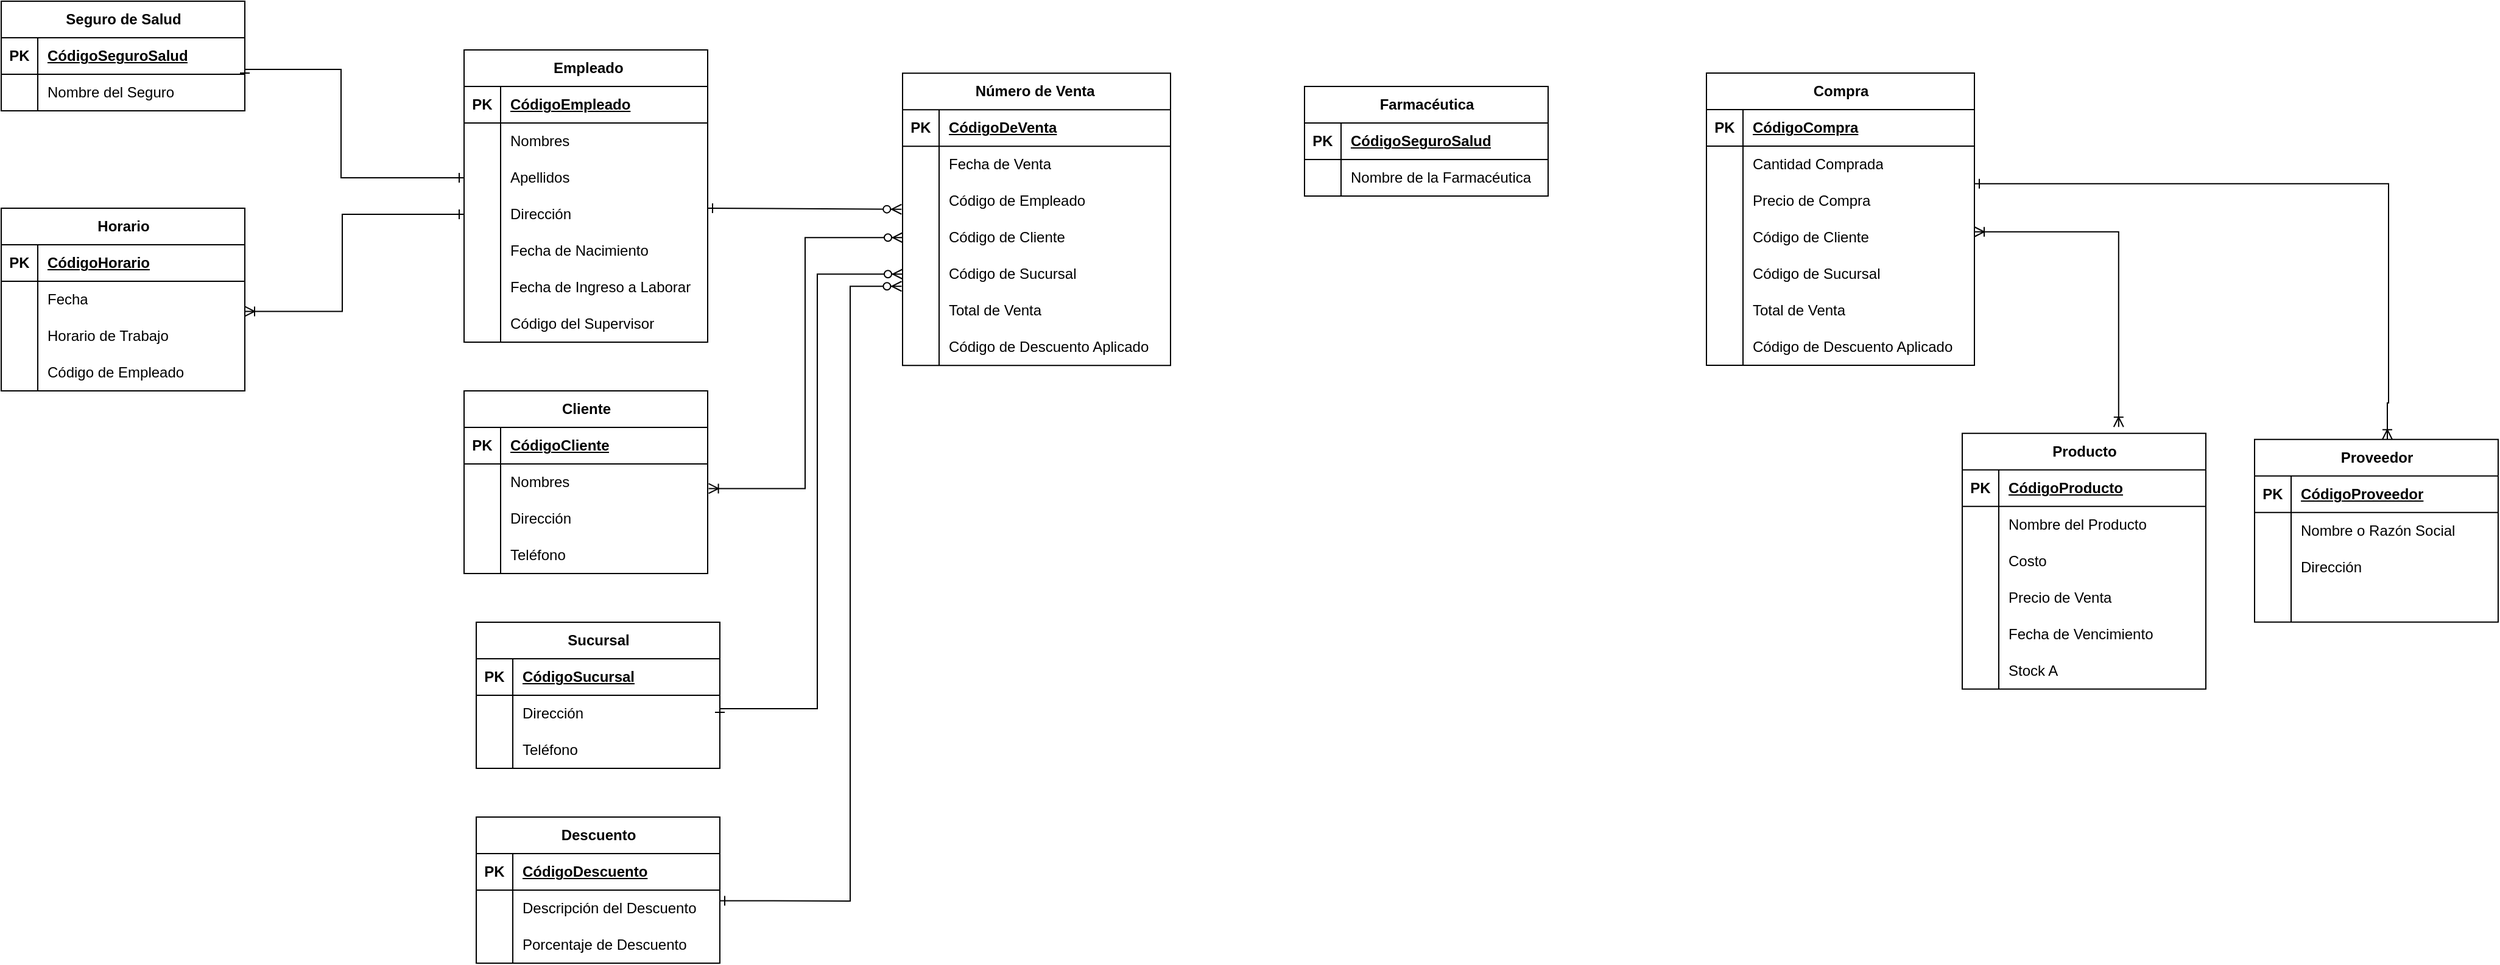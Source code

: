 <mxfile version="22.0.8" type="github">
  <diagram name="Página-1" id="rF9LYgfnmrOBCoKTVao3">
    <mxGraphModel dx="2374" dy="1394" grid="1" gridSize="10" guides="1" tooltips="1" connect="1" arrows="1" fold="1" page="1" pageScale="1" pageWidth="827" pageHeight="1169" math="0" shadow="0">
      <root>
        <mxCell id="0" />
        <mxCell id="1" parent="0" />
        <mxCell id="NPBn3Y5VGVvDHvfkierF-1" value="&amp;nbsp;Empleado" style="shape=table;startSize=30;container=1;collapsible=1;childLayout=tableLayout;fixedRows=1;rowLines=0;fontStyle=1;align=center;resizeLast=1;html=1;" vertex="1" parent="1">
          <mxGeometry x="530" y="60" width="200" height="240" as="geometry" />
        </mxCell>
        <mxCell id="NPBn3Y5VGVvDHvfkierF-2" value="" style="shape=tableRow;horizontal=0;startSize=0;swimlaneHead=0;swimlaneBody=0;fillColor=none;collapsible=0;dropTarget=0;points=[[0,0.5],[1,0.5]];portConstraint=eastwest;top=0;left=0;right=0;bottom=1;" vertex="1" parent="NPBn3Y5VGVvDHvfkierF-1">
          <mxGeometry y="30" width="200" height="30" as="geometry" />
        </mxCell>
        <mxCell id="NPBn3Y5VGVvDHvfkierF-3" value="PK" style="shape=partialRectangle;connectable=0;fillColor=none;top=0;left=0;bottom=0;right=0;fontStyle=1;overflow=hidden;whiteSpace=wrap;html=1;" vertex="1" parent="NPBn3Y5VGVvDHvfkierF-2">
          <mxGeometry width="30" height="30" as="geometry">
            <mxRectangle width="30" height="30" as="alternateBounds" />
          </mxGeometry>
        </mxCell>
        <mxCell id="NPBn3Y5VGVvDHvfkierF-4" value="CódigoEmpleado" style="shape=partialRectangle;connectable=0;fillColor=none;top=0;left=0;bottom=0;right=0;align=left;spacingLeft=6;fontStyle=5;overflow=hidden;whiteSpace=wrap;html=1;" vertex="1" parent="NPBn3Y5VGVvDHvfkierF-2">
          <mxGeometry x="30" width="170" height="30" as="geometry">
            <mxRectangle width="170" height="30" as="alternateBounds" />
          </mxGeometry>
        </mxCell>
        <mxCell id="NPBn3Y5VGVvDHvfkierF-5" value="" style="shape=tableRow;horizontal=0;startSize=0;swimlaneHead=0;swimlaneBody=0;fillColor=none;collapsible=0;dropTarget=0;points=[[0,0.5],[1,0.5]];portConstraint=eastwest;top=0;left=0;right=0;bottom=0;" vertex="1" parent="NPBn3Y5VGVvDHvfkierF-1">
          <mxGeometry y="60" width="200" height="30" as="geometry" />
        </mxCell>
        <mxCell id="NPBn3Y5VGVvDHvfkierF-6" value="" style="shape=partialRectangle;connectable=0;fillColor=none;top=0;left=0;bottom=0;right=0;editable=1;overflow=hidden;whiteSpace=wrap;html=1;" vertex="1" parent="NPBn3Y5VGVvDHvfkierF-5">
          <mxGeometry width="30" height="30" as="geometry">
            <mxRectangle width="30" height="30" as="alternateBounds" />
          </mxGeometry>
        </mxCell>
        <mxCell id="NPBn3Y5VGVvDHvfkierF-7" value="Nombres" style="shape=partialRectangle;connectable=0;fillColor=none;top=0;left=0;bottom=0;right=0;align=left;spacingLeft=6;overflow=hidden;whiteSpace=wrap;html=1;" vertex="1" parent="NPBn3Y5VGVvDHvfkierF-5">
          <mxGeometry x="30" width="170" height="30" as="geometry">
            <mxRectangle width="170" height="30" as="alternateBounds" />
          </mxGeometry>
        </mxCell>
        <mxCell id="NPBn3Y5VGVvDHvfkierF-8" value="" style="shape=tableRow;horizontal=0;startSize=0;swimlaneHead=0;swimlaneBody=0;fillColor=none;collapsible=0;dropTarget=0;points=[[0,0.5],[1,0.5]];portConstraint=eastwest;top=0;left=0;right=0;bottom=0;" vertex="1" parent="NPBn3Y5VGVvDHvfkierF-1">
          <mxGeometry y="90" width="200" height="30" as="geometry" />
        </mxCell>
        <mxCell id="NPBn3Y5VGVvDHvfkierF-9" value="" style="shape=partialRectangle;connectable=0;fillColor=none;top=0;left=0;bottom=0;right=0;editable=1;overflow=hidden;whiteSpace=wrap;html=1;" vertex="1" parent="NPBn3Y5VGVvDHvfkierF-8">
          <mxGeometry width="30" height="30" as="geometry">
            <mxRectangle width="30" height="30" as="alternateBounds" />
          </mxGeometry>
        </mxCell>
        <mxCell id="NPBn3Y5VGVvDHvfkierF-10" value="Apellidos" style="shape=partialRectangle;connectable=0;fillColor=none;top=0;left=0;bottom=0;right=0;align=left;spacingLeft=6;overflow=hidden;whiteSpace=wrap;html=1;" vertex="1" parent="NPBn3Y5VGVvDHvfkierF-8">
          <mxGeometry x="30" width="170" height="30" as="geometry">
            <mxRectangle width="170" height="30" as="alternateBounds" />
          </mxGeometry>
        </mxCell>
        <mxCell id="NPBn3Y5VGVvDHvfkierF-11" value="" style="shape=tableRow;horizontal=0;startSize=0;swimlaneHead=0;swimlaneBody=0;fillColor=none;collapsible=0;dropTarget=0;points=[[0,0.5],[1,0.5]];portConstraint=eastwest;top=0;left=0;right=0;bottom=0;" vertex="1" parent="NPBn3Y5VGVvDHvfkierF-1">
          <mxGeometry y="120" width="200" height="30" as="geometry" />
        </mxCell>
        <mxCell id="NPBn3Y5VGVvDHvfkierF-12" value="" style="shape=partialRectangle;connectable=0;fillColor=none;top=0;left=0;bottom=0;right=0;editable=1;overflow=hidden;whiteSpace=wrap;html=1;" vertex="1" parent="NPBn3Y5VGVvDHvfkierF-11">
          <mxGeometry width="30" height="30" as="geometry">
            <mxRectangle width="30" height="30" as="alternateBounds" />
          </mxGeometry>
        </mxCell>
        <mxCell id="NPBn3Y5VGVvDHvfkierF-13" value="Dirección" style="shape=partialRectangle;connectable=0;fillColor=none;top=0;left=0;bottom=0;right=0;align=left;spacingLeft=6;overflow=hidden;whiteSpace=wrap;html=1;" vertex="1" parent="NPBn3Y5VGVvDHvfkierF-11">
          <mxGeometry x="30" width="170" height="30" as="geometry">
            <mxRectangle width="170" height="30" as="alternateBounds" />
          </mxGeometry>
        </mxCell>
        <mxCell id="NPBn3Y5VGVvDHvfkierF-114" style="shape=tableRow;horizontal=0;startSize=0;swimlaneHead=0;swimlaneBody=0;fillColor=none;collapsible=0;dropTarget=0;points=[[0,0.5],[1,0.5]];portConstraint=eastwest;top=0;left=0;right=0;bottom=0;" vertex="1" parent="NPBn3Y5VGVvDHvfkierF-1">
          <mxGeometry y="150" width="200" height="30" as="geometry" />
        </mxCell>
        <mxCell id="NPBn3Y5VGVvDHvfkierF-115" style="shape=partialRectangle;connectable=0;fillColor=none;top=0;left=0;bottom=0;right=0;editable=1;overflow=hidden;whiteSpace=wrap;html=1;" vertex="1" parent="NPBn3Y5VGVvDHvfkierF-114">
          <mxGeometry width="30" height="30" as="geometry">
            <mxRectangle width="30" height="30" as="alternateBounds" />
          </mxGeometry>
        </mxCell>
        <mxCell id="NPBn3Y5VGVvDHvfkierF-116" style="shape=partialRectangle;connectable=0;fillColor=none;top=0;left=0;bottom=0;right=0;align=left;spacingLeft=6;overflow=hidden;whiteSpace=wrap;html=1;" vertex="1" parent="NPBn3Y5VGVvDHvfkierF-114">
          <mxGeometry x="30" width="170" height="30" as="geometry">
            <mxRectangle width="170" height="30" as="alternateBounds" />
          </mxGeometry>
        </mxCell>
        <mxCell id="NPBn3Y5VGVvDHvfkierF-118" style="shape=tableRow;horizontal=0;startSize=0;swimlaneHead=0;swimlaneBody=0;fillColor=none;collapsible=0;dropTarget=0;points=[[0,0.5],[1,0.5]];portConstraint=eastwest;top=0;left=0;right=0;bottom=0;" vertex="1" parent="NPBn3Y5VGVvDHvfkierF-1">
          <mxGeometry y="180" width="200" height="30" as="geometry" />
        </mxCell>
        <mxCell id="NPBn3Y5VGVvDHvfkierF-119" style="shape=partialRectangle;connectable=0;fillColor=none;top=0;left=0;bottom=0;right=0;editable=1;overflow=hidden;whiteSpace=wrap;html=1;" vertex="1" parent="NPBn3Y5VGVvDHvfkierF-118">
          <mxGeometry width="30" height="30" as="geometry">
            <mxRectangle width="30" height="30" as="alternateBounds" />
          </mxGeometry>
        </mxCell>
        <mxCell id="NPBn3Y5VGVvDHvfkierF-120" style="shape=partialRectangle;connectable=0;fillColor=none;top=0;left=0;bottom=0;right=0;align=left;spacingLeft=6;overflow=hidden;whiteSpace=wrap;html=1;" vertex="1" parent="NPBn3Y5VGVvDHvfkierF-118">
          <mxGeometry x="30" width="170" height="30" as="geometry">
            <mxRectangle width="170" height="30" as="alternateBounds" />
          </mxGeometry>
        </mxCell>
        <mxCell id="NPBn3Y5VGVvDHvfkierF-121" style="shape=tableRow;horizontal=0;startSize=0;swimlaneHead=0;swimlaneBody=0;fillColor=none;collapsible=0;dropTarget=0;points=[[0,0.5],[1,0.5]];portConstraint=eastwest;top=0;left=0;right=0;bottom=0;" vertex="1" parent="NPBn3Y5VGVvDHvfkierF-1">
          <mxGeometry y="210" width="200" height="30" as="geometry" />
        </mxCell>
        <mxCell id="NPBn3Y5VGVvDHvfkierF-122" style="shape=partialRectangle;connectable=0;fillColor=none;top=0;left=0;bottom=0;right=0;editable=1;overflow=hidden;whiteSpace=wrap;html=1;" vertex="1" parent="NPBn3Y5VGVvDHvfkierF-121">
          <mxGeometry width="30" height="30" as="geometry">
            <mxRectangle width="30" height="30" as="alternateBounds" />
          </mxGeometry>
        </mxCell>
        <mxCell id="NPBn3Y5VGVvDHvfkierF-123" style="shape=partialRectangle;connectable=0;fillColor=none;top=0;left=0;bottom=0;right=0;align=left;spacingLeft=6;overflow=hidden;whiteSpace=wrap;html=1;" vertex="1" parent="NPBn3Y5VGVvDHvfkierF-121">
          <mxGeometry x="30" width="170" height="30" as="geometry">
            <mxRectangle width="170" height="30" as="alternateBounds" />
          </mxGeometry>
        </mxCell>
        <mxCell id="NPBn3Y5VGVvDHvfkierF-127" value="Fecha de Nacimiento" style="shape=partialRectangle;connectable=0;fillColor=none;top=0;left=0;bottom=0;right=0;align=left;spacingLeft=6;overflow=hidden;whiteSpace=wrap;html=1;" vertex="1" parent="1">
          <mxGeometry x="560" y="210" width="150" height="30" as="geometry">
            <mxRectangle width="150" height="30" as="alternateBounds" />
          </mxGeometry>
        </mxCell>
        <mxCell id="NPBn3Y5VGVvDHvfkierF-128" value="Fecha de Ingreso a Laborar" style="shape=partialRectangle;connectable=0;fillColor=none;top=0;left=0;bottom=0;right=0;align=left;spacingLeft=6;overflow=hidden;whiteSpace=wrap;html=1;" vertex="1" parent="1">
          <mxGeometry x="560" y="240" width="160" height="30" as="geometry">
            <mxRectangle width="150" height="30" as="alternateBounds" />
          </mxGeometry>
        </mxCell>
        <mxCell id="NPBn3Y5VGVvDHvfkierF-148" value="Código del Supervisor" style="shape=partialRectangle;connectable=0;fillColor=none;top=0;left=0;bottom=0;right=0;align=left;spacingLeft=6;overflow=hidden;whiteSpace=wrap;html=1;" vertex="1" parent="1">
          <mxGeometry x="560" y="270" width="160" height="30" as="geometry">
            <mxRectangle width="150" height="30" as="alternateBounds" />
          </mxGeometry>
        </mxCell>
        <mxCell id="NPBn3Y5VGVvDHvfkierF-158" value="Sucursal" style="shape=table;startSize=30;container=1;collapsible=1;childLayout=tableLayout;fixedRows=1;rowLines=0;fontStyle=1;align=center;resizeLast=1;html=1;" vertex="1" parent="1">
          <mxGeometry x="540" y="530" width="200" height="120" as="geometry" />
        </mxCell>
        <mxCell id="NPBn3Y5VGVvDHvfkierF-159" value="" style="shape=tableRow;horizontal=0;startSize=0;swimlaneHead=0;swimlaneBody=0;fillColor=none;collapsible=0;dropTarget=0;points=[[0,0.5],[1,0.5]];portConstraint=eastwest;top=0;left=0;right=0;bottom=1;" vertex="1" parent="NPBn3Y5VGVvDHvfkierF-158">
          <mxGeometry y="30" width="200" height="30" as="geometry" />
        </mxCell>
        <mxCell id="NPBn3Y5VGVvDHvfkierF-160" value="PK" style="shape=partialRectangle;connectable=0;fillColor=none;top=0;left=0;bottom=0;right=0;fontStyle=1;overflow=hidden;whiteSpace=wrap;html=1;" vertex="1" parent="NPBn3Y5VGVvDHvfkierF-159">
          <mxGeometry width="30" height="30" as="geometry">
            <mxRectangle width="30" height="30" as="alternateBounds" />
          </mxGeometry>
        </mxCell>
        <mxCell id="NPBn3Y5VGVvDHvfkierF-161" value="CódigoSucursal" style="shape=partialRectangle;connectable=0;fillColor=none;top=0;left=0;bottom=0;right=0;align=left;spacingLeft=6;fontStyle=5;overflow=hidden;whiteSpace=wrap;html=1;" vertex="1" parent="NPBn3Y5VGVvDHvfkierF-159">
          <mxGeometry x="30" width="170" height="30" as="geometry">
            <mxRectangle width="170" height="30" as="alternateBounds" />
          </mxGeometry>
        </mxCell>
        <mxCell id="NPBn3Y5VGVvDHvfkierF-162" value="" style="shape=tableRow;horizontal=0;startSize=0;swimlaneHead=0;swimlaneBody=0;fillColor=none;collapsible=0;dropTarget=0;points=[[0,0.5],[1,0.5]];portConstraint=eastwest;top=0;left=0;right=0;bottom=0;" vertex="1" parent="NPBn3Y5VGVvDHvfkierF-158">
          <mxGeometry y="60" width="200" height="30" as="geometry" />
        </mxCell>
        <mxCell id="NPBn3Y5VGVvDHvfkierF-163" value="" style="shape=partialRectangle;connectable=0;fillColor=none;top=0;left=0;bottom=0;right=0;editable=1;overflow=hidden;whiteSpace=wrap;html=1;" vertex="1" parent="NPBn3Y5VGVvDHvfkierF-162">
          <mxGeometry width="30" height="30" as="geometry">
            <mxRectangle width="30" height="30" as="alternateBounds" />
          </mxGeometry>
        </mxCell>
        <mxCell id="NPBn3Y5VGVvDHvfkierF-164" value="Dirección" style="shape=partialRectangle;connectable=0;fillColor=none;top=0;left=0;bottom=0;right=0;align=left;spacingLeft=6;overflow=hidden;whiteSpace=wrap;html=1;" vertex="1" parent="NPBn3Y5VGVvDHvfkierF-162">
          <mxGeometry x="30" width="170" height="30" as="geometry">
            <mxRectangle width="170" height="30" as="alternateBounds" />
          </mxGeometry>
        </mxCell>
        <mxCell id="NPBn3Y5VGVvDHvfkierF-165" value="" style="shape=tableRow;horizontal=0;startSize=0;swimlaneHead=0;swimlaneBody=0;fillColor=none;collapsible=0;dropTarget=0;points=[[0,0.5],[1,0.5]];portConstraint=eastwest;top=0;left=0;right=0;bottom=0;" vertex="1" parent="NPBn3Y5VGVvDHvfkierF-158">
          <mxGeometry y="90" width="200" height="30" as="geometry" />
        </mxCell>
        <mxCell id="NPBn3Y5VGVvDHvfkierF-166" value="" style="shape=partialRectangle;connectable=0;fillColor=none;top=0;left=0;bottom=0;right=0;editable=1;overflow=hidden;whiteSpace=wrap;html=1;" vertex="1" parent="NPBn3Y5VGVvDHvfkierF-165">
          <mxGeometry width="30" height="30" as="geometry">
            <mxRectangle width="30" height="30" as="alternateBounds" />
          </mxGeometry>
        </mxCell>
        <mxCell id="NPBn3Y5VGVvDHvfkierF-167" value="Teléfono" style="shape=partialRectangle;connectable=0;fillColor=none;top=0;left=0;bottom=0;right=0;align=left;spacingLeft=6;overflow=hidden;whiteSpace=wrap;html=1;" vertex="1" parent="NPBn3Y5VGVvDHvfkierF-165">
          <mxGeometry x="30" width="170" height="30" as="geometry">
            <mxRectangle width="170" height="30" as="alternateBounds" />
          </mxGeometry>
        </mxCell>
        <mxCell id="NPBn3Y5VGVvDHvfkierF-180" value="Proveedor" style="shape=table;startSize=30;container=1;collapsible=1;childLayout=tableLayout;fixedRows=1;rowLines=0;fontStyle=1;align=center;resizeLast=1;html=1;" vertex="1" parent="1">
          <mxGeometry x="2000" y="379.87" width="200" height="150" as="geometry" />
        </mxCell>
        <mxCell id="NPBn3Y5VGVvDHvfkierF-181" value="" style="shape=tableRow;horizontal=0;startSize=0;swimlaneHead=0;swimlaneBody=0;fillColor=none;collapsible=0;dropTarget=0;points=[[0,0.5],[1,0.5]];portConstraint=eastwest;top=0;left=0;right=0;bottom=1;" vertex="1" parent="NPBn3Y5VGVvDHvfkierF-180">
          <mxGeometry y="30" width="200" height="30" as="geometry" />
        </mxCell>
        <mxCell id="NPBn3Y5VGVvDHvfkierF-182" value="PK" style="shape=partialRectangle;connectable=0;fillColor=none;top=0;left=0;bottom=0;right=0;fontStyle=1;overflow=hidden;whiteSpace=wrap;html=1;" vertex="1" parent="NPBn3Y5VGVvDHvfkierF-181">
          <mxGeometry width="30" height="30" as="geometry">
            <mxRectangle width="30" height="30" as="alternateBounds" />
          </mxGeometry>
        </mxCell>
        <mxCell id="NPBn3Y5VGVvDHvfkierF-183" value="CódigoProveedor" style="shape=partialRectangle;connectable=0;fillColor=none;top=0;left=0;bottom=0;right=0;align=left;spacingLeft=6;fontStyle=5;overflow=hidden;whiteSpace=wrap;html=1;" vertex="1" parent="NPBn3Y5VGVvDHvfkierF-181">
          <mxGeometry x="30" width="170" height="30" as="geometry">
            <mxRectangle width="170" height="30" as="alternateBounds" />
          </mxGeometry>
        </mxCell>
        <mxCell id="NPBn3Y5VGVvDHvfkierF-184" value="" style="shape=tableRow;horizontal=0;startSize=0;swimlaneHead=0;swimlaneBody=0;fillColor=none;collapsible=0;dropTarget=0;points=[[0,0.5],[1,0.5]];portConstraint=eastwest;top=0;left=0;right=0;bottom=0;" vertex="1" parent="NPBn3Y5VGVvDHvfkierF-180">
          <mxGeometry y="60" width="200" height="30" as="geometry" />
        </mxCell>
        <mxCell id="NPBn3Y5VGVvDHvfkierF-185" value="" style="shape=partialRectangle;connectable=0;fillColor=none;top=0;left=0;bottom=0;right=0;editable=1;overflow=hidden;whiteSpace=wrap;html=1;" vertex="1" parent="NPBn3Y5VGVvDHvfkierF-184">
          <mxGeometry width="30" height="30" as="geometry">
            <mxRectangle width="30" height="30" as="alternateBounds" />
          </mxGeometry>
        </mxCell>
        <mxCell id="NPBn3Y5VGVvDHvfkierF-186" value="Nombre o Razón Social" style="shape=partialRectangle;connectable=0;fillColor=none;top=0;left=0;bottom=0;right=0;align=left;spacingLeft=6;overflow=hidden;whiteSpace=wrap;html=1;" vertex="1" parent="NPBn3Y5VGVvDHvfkierF-184">
          <mxGeometry x="30" width="170" height="30" as="geometry">
            <mxRectangle width="170" height="30" as="alternateBounds" />
          </mxGeometry>
        </mxCell>
        <mxCell id="NPBn3Y5VGVvDHvfkierF-187" value="" style="shape=tableRow;horizontal=0;startSize=0;swimlaneHead=0;swimlaneBody=0;fillColor=none;collapsible=0;dropTarget=0;points=[[0,0.5],[1,0.5]];portConstraint=eastwest;top=0;left=0;right=0;bottom=0;" vertex="1" parent="NPBn3Y5VGVvDHvfkierF-180">
          <mxGeometry y="90" width="200" height="30" as="geometry" />
        </mxCell>
        <mxCell id="NPBn3Y5VGVvDHvfkierF-188" value="" style="shape=partialRectangle;connectable=0;fillColor=none;top=0;left=0;bottom=0;right=0;editable=1;overflow=hidden;whiteSpace=wrap;html=1;" vertex="1" parent="NPBn3Y5VGVvDHvfkierF-187">
          <mxGeometry width="30" height="30" as="geometry">
            <mxRectangle width="30" height="30" as="alternateBounds" />
          </mxGeometry>
        </mxCell>
        <mxCell id="NPBn3Y5VGVvDHvfkierF-189" value="Dirección" style="shape=partialRectangle;connectable=0;fillColor=none;top=0;left=0;bottom=0;right=0;align=left;spacingLeft=6;overflow=hidden;whiteSpace=wrap;html=1;" vertex="1" parent="NPBn3Y5VGVvDHvfkierF-187">
          <mxGeometry x="30" width="170" height="30" as="geometry">
            <mxRectangle width="170" height="30" as="alternateBounds" />
          </mxGeometry>
        </mxCell>
        <mxCell id="NPBn3Y5VGVvDHvfkierF-190" style="shape=tableRow;horizontal=0;startSize=0;swimlaneHead=0;swimlaneBody=0;fillColor=none;collapsible=0;dropTarget=0;points=[[0,0.5],[1,0.5]];portConstraint=eastwest;top=0;left=0;right=0;bottom=0;" vertex="1" parent="NPBn3Y5VGVvDHvfkierF-180">
          <mxGeometry y="120" width="200" height="30" as="geometry" />
        </mxCell>
        <mxCell id="NPBn3Y5VGVvDHvfkierF-191" style="shape=partialRectangle;connectable=0;fillColor=none;top=0;left=0;bottom=0;right=0;editable=1;overflow=hidden;whiteSpace=wrap;html=1;" vertex="1" parent="NPBn3Y5VGVvDHvfkierF-190">
          <mxGeometry width="30" height="30" as="geometry">
            <mxRectangle width="30" height="30" as="alternateBounds" />
          </mxGeometry>
        </mxCell>
        <mxCell id="NPBn3Y5VGVvDHvfkierF-192" style="shape=partialRectangle;connectable=0;fillColor=none;top=0;left=0;bottom=0;right=0;align=left;spacingLeft=6;overflow=hidden;whiteSpace=wrap;html=1;" vertex="1" parent="NPBn3Y5VGVvDHvfkierF-190">
          <mxGeometry x="30" width="170" height="30" as="geometry">
            <mxRectangle width="170" height="30" as="alternateBounds" />
          </mxGeometry>
        </mxCell>
        <mxCell id="NPBn3Y5VGVvDHvfkierF-200" value="Cliente" style="shape=table;startSize=30;container=1;collapsible=1;childLayout=tableLayout;fixedRows=1;rowLines=0;fontStyle=1;align=center;resizeLast=1;html=1;" vertex="1" parent="1">
          <mxGeometry x="530" y="340" width="200" height="150" as="geometry" />
        </mxCell>
        <mxCell id="NPBn3Y5VGVvDHvfkierF-201" value="" style="shape=tableRow;horizontal=0;startSize=0;swimlaneHead=0;swimlaneBody=0;fillColor=none;collapsible=0;dropTarget=0;points=[[0,0.5],[1,0.5]];portConstraint=eastwest;top=0;left=0;right=0;bottom=1;" vertex="1" parent="NPBn3Y5VGVvDHvfkierF-200">
          <mxGeometry y="30" width="200" height="30" as="geometry" />
        </mxCell>
        <mxCell id="NPBn3Y5VGVvDHvfkierF-202" value="PK" style="shape=partialRectangle;connectable=0;fillColor=none;top=0;left=0;bottom=0;right=0;fontStyle=1;overflow=hidden;whiteSpace=wrap;html=1;" vertex="1" parent="NPBn3Y5VGVvDHvfkierF-201">
          <mxGeometry width="30" height="30" as="geometry">
            <mxRectangle width="30" height="30" as="alternateBounds" />
          </mxGeometry>
        </mxCell>
        <mxCell id="NPBn3Y5VGVvDHvfkierF-203" value="CódigoCliente" style="shape=partialRectangle;connectable=0;fillColor=none;top=0;left=0;bottom=0;right=0;align=left;spacingLeft=6;fontStyle=5;overflow=hidden;whiteSpace=wrap;html=1;" vertex="1" parent="NPBn3Y5VGVvDHvfkierF-201">
          <mxGeometry x="30" width="170" height="30" as="geometry">
            <mxRectangle width="170" height="30" as="alternateBounds" />
          </mxGeometry>
        </mxCell>
        <mxCell id="NPBn3Y5VGVvDHvfkierF-204" value="" style="shape=tableRow;horizontal=0;startSize=0;swimlaneHead=0;swimlaneBody=0;fillColor=none;collapsible=0;dropTarget=0;points=[[0,0.5],[1,0.5]];portConstraint=eastwest;top=0;left=0;right=0;bottom=0;" vertex="1" parent="NPBn3Y5VGVvDHvfkierF-200">
          <mxGeometry y="60" width="200" height="30" as="geometry" />
        </mxCell>
        <mxCell id="NPBn3Y5VGVvDHvfkierF-205" value="" style="shape=partialRectangle;connectable=0;fillColor=none;top=0;left=0;bottom=0;right=0;editable=1;overflow=hidden;whiteSpace=wrap;html=1;" vertex="1" parent="NPBn3Y5VGVvDHvfkierF-204">
          <mxGeometry width="30" height="30" as="geometry">
            <mxRectangle width="30" height="30" as="alternateBounds" />
          </mxGeometry>
        </mxCell>
        <mxCell id="NPBn3Y5VGVvDHvfkierF-206" value="Nombres" style="shape=partialRectangle;connectable=0;fillColor=none;top=0;left=0;bottom=0;right=0;align=left;spacingLeft=6;overflow=hidden;whiteSpace=wrap;html=1;" vertex="1" parent="NPBn3Y5VGVvDHvfkierF-204">
          <mxGeometry x="30" width="170" height="30" as="geometry">
            <mxRectangle width="170" height="30" as="alternateBounds" />
          </mxGeometry>
        </mxCell>
        <mxCell id="NPBn3Y5VGVvDHvfkierF-207" value="" style="shape=tableRow;horizontal=0;startSize=0;swimlaneHead=0;swimlaneBody=0;fillColor=none;collapsible=0;dropTarget=0;points=[[0,0.5],[1,0.5]];portConstraint=eastwest;top=0;left=0;right=0;bottom=0;" vertex="1" parent="NPBn3Y5VGVvDHvfkierF-200">
          <mxGeometry y="90" width="200" height="30" as="geometry" />
        </mxCell>
        <mxCell id="NPBn3Y5VGVvDHvfkierF-208" value="" style="shape=partialRectangle;connectable=0;fillColor=none;top=0;left=0;bottom=0;right=0;editable=1;overflow=hidden;whiteSpace=wrap;html=1;" vertex="1" parent="NPBn3Y5VGVvDHvfkierF-207">
          <mxGeometry width="30" height="30" as="geometry">
            <mxRectangle width="30" height="30" as="alternateBounds" />
          </mxGeometry>
        </mxCell>
        <mxCell id="NPBn3Y5VGVvDHvfkierF-209" value="Dirección" style="shape=partialRectangle;connectable=0;fillColor=none;top=0;left=0;bottom=0;right=0;align=left;spacingLeft=6;overflow=hidden;whiteSpace=wrap;html=1;" vertex="1" parent="NPBn3Y5VGVvDHvfkierF-207">
          <mxGeometry x="30" width="170" height="30" as="geometry">
            <mxRectangle width="170" height="30" as="alternateBounds" />
          </mxGeometry>
        </mxCell>
        <mxCell id="NPBn3Y5VGVvDHvfkierF-210" style="shape=tableRow;horizontal=0;startSize=0;swimlaneHead=0;swimlaneBody=0;fillColor=none;collapsible=0;dropTarget=0;points=[[0,0.5],[1,0.5]];portConstraint=eastwest;top=0;left=0;right=0;bottom=0;" vertex="1" parent="NPBn3Y5VGVvDHvfkierF-200">
          <mxGeometry y="120" width="200" height="30" as="geometry" />
        </mxCell>
        <mxCell id="NPBn3Y5VGVvDHvfkierF-211" style="shape=partialRectangle;connectable=0;fillColor=none;top=0;left=0;bottom=0;right=0;editable=1;overflow=hidden;whiteSpace=wrap;html=1;" vertex="1" parent="NPBn3Y5VGVvDHvfkierF-210">
          <mxGeometry width="30" height="30" as="geometry">
            <mxRectangle width="30" height="30" as="alternateBounds" />
          </mxGeometry>
        </mxCell>
        <mxCell id="NPBn3Y5VGVvDHvfkierF-212" value="&lt;font&gt;Teléfono&lt;/font&gt;" style="shape=partialRectangle;connectable=0;fillColor=none;top=0;left=0;bottom=0;right=0;align=left;spacingLeft=6;overflow=hidden;whiteSpace=wrap;html=1;" vertex="1" parent="NPBn3Y5VGVvDHvfkierF-210">
          <mxGeometry x="30" width="170" height="30" as="geometry">
            <mxRectangle width="170" height="30" as="alternateBounds" />
          </mxGeometry>
        </mxCell>
        <mxCell id="NPBn3Y5VGVvDHvfkierF-216" value="Producto" style="shape=table;startSize=30;container=1;collapsible=1;childLayout=tableLayout;fixedRows=1;rowLines=0;fontStyle=1;align=center;resizeLast=1;html=1;" vertex="1" parent="1">
          <mxGeometry x="1760" y="374.87" width="200" height="210" as="geometry" />
        </mxCell>
        <mxCell id="NPBn3Y5VGVvDHvfkierF-217" value="" style="shape=tableRow;horizontal=0;startSize=0;swimlaneHead=0;swimlaneBody=0;fillColor=none;collapsible=0;dropTarget=0;points=[[0,0.5],[1,0.5]];portConstraint=eastwest;top=0;left=0;right=0;bottom=1;" vertex="1" parent="NPBn3Y5VGVvDHvfkierF-216">
          <mxGeometry y="30" width="200" height="30" as="geometry" />
        </mxCell>
        <mxCell id="NPBn3Y5VGVvDHvfkierF-218" value="PK" style="shape=partialRectangle;connectable=0;fillColor=none;top=0;left=0;bottom=0;right=0;fontStyle=1;overflow=hidden;whiteSpace=wrap;html=1;" vertex="1" parent="NPBn3Y5VGVvDHvfkierF-217">
          <mxGeometry width="30" height="30" as="geometry">
            <mxRectangle width="30" height="30" as="alternateBounds" />
          </mxGeometry>
        </mxCell>
        <mxCell id="NPBn3Y5VGVvDHvfkierF-219" value="CódigoProducto" style="shape=partialRectangle;connectable=0;fillColor=none;top=0;left=0;bottom=0;right=0;align=left;spacingLeft=6;fontStyle=5;overflow=hidden;whiteSpace=wrap;html=1;" vertex="1" parent="NPBn3Y5VGVvDHvfkierF-217">
          <mxGeometry x="30" width="170" height="30" as="geometry">
            <mxRectangle width="170" height="30" as="alternateBounds" />
          </mxGeometry>
        </mxCell>
        <mxCell id="NPBn3Y5VGVvDHvfkierF-220" value="" style="shape=tableRow;horizontal=0;startSize=0;swimlaneHead=0;swimlaneBody=0;fillColor=none;collapsible=0;dropTarget=0;points=[[0,0.5],[1,0.5]];portConstraint=eastwest;top=0;left=0;right=0;bottom=0;" vertex="1" parent="NPBn3Y5VGVvDHvfkierF-216">
          <mxGeometry y="60" width="200" height="30" as="geometry" />
        </mxCell>
        <mxCell id="NPBn3Y5VGVvDHvfkierF-221" value="" style="shape=partialRectangle;connectable=0;fillColor=none;top=0;left=0;bottom=0;right=0;editable=1;overflow=hidden;whiteSpace=wrap;html=1;" vertex="1" parent="NPBn3Y5VGVvDHvfkierF-220">
          <mxGeometry width="30" height="30" as="geometry">
            <mxRectangle width="30" height="30" as="alternateBounds" />
          </mxGeometry>
        </mxCell>
        <mxCell id="NPBn3Y5VGVvDHvfkierF-222" value="Nombre del Producto" style="shape=partialRectangle;connectable=0;fillColor=none;top=0;left=0;bottom=0;right=0;align=left;spacingLeft=6;overflow=hidden;whiteSpace=wrap;html=1;" vertex="1" parent="NPBn3Y5VGVvDHvfkierF-220">
          <mxGeometry x="30" width="170" height="30" as="geometry">
            <mxRectangle width="170" height="30" as="alternateBounds" />
          </mxGeometry>
        </mxCell>
        <mxCell id="NPBn3Y5VGVvDHvfkierF-223" value="" style="shape=tableRow;horizontal=0;startSize=0;swimlaneHead=0;swimlaneBody=0;fillColor=none;collapsible=0;dropTarget=0;points=[[0,0.5],[1,0.5]];portConstraint=eastwest;top=0;left=0;right=0;bottom=0;" vertex="1" parent="NPBn3Y5VGVvDHvfkierF-216">
          <mxGeometry y="90" width="200" height="30" as="geometry" />
        </mxCell>
        <mxCell id="NPBn3Y5VGVvDHvfkierF-224" value="" style="shape=partialRectangle;connectable=0;fillColor=none;top=0;left=0;bottom=0;right=0;editable=1;overflow=hidden;whiteSpace=wrap;html=1;" vertex="1" parent="NPBn3Y5VGVvDHvfkierF-223">
          <mxGeometry width="30" height="30" as="geometry">
            <mxRectangle width="30" height="30" as="alternateBounds" />
          </mxGeometry>
        </mxCell>
        <mxCell id="NPBn3Y5VGVvDHvfkierF-225" value="Costo" style="shape=partialRectangle;connectable=0;fillColor=none;top=0;left=0;bottom=0;right=0;align=left;spacingLeft=6;overflow=hidden;whiteSpace=wrap;html=1;" vertex="1" parent="NPBn3Y5VGVvDHvfkierF-223">
          <mxGeometry x="30" width="170" height="30" as="geometry">
            <mxRectangle width="170" height="30" as="alternateBounds" />
          </mxGeometry>
        </mxCell>
        <mxCell id="NPBn3Y5VGVvDHvfkierF-226" value="" style="shape=tableRow;horizontal=0;startSize=0;swimlaneHead=0;swimlaneBody=0;fillColor=none;collapsible=0;dropTarget=0;points=[[0,0.5],[1,0.5]];portConstraint=eastwest;top=0;left=0;right=0;bottom=0;" vertex="1" parent="NPBn3Y5VGVvDHvfkierF-216">
          <mxGeometry y="120" width="200" height="30" as="geometry" />
        </mxCell>
        <mxCell id="NPBn3Y5VGVvDHvfkierF-227" value="" style="shape=partialRectangle;connectable=0;fillColor=none;top=0;left=0;bottom=0;right=0;editable=1;overflow=hidden;whiteSpace=wrap;html=1;" vertex="1" parent="NPBn3Y5VGVvDHvfkierF-226">
          <mxGeometry width="30" height="30" as="geometry">
            <mxRectangle width="30" height="30" as="alternateBounds" />
          </mxGeometry>
        </mxCell>
        <mxCell id="NPBn3Y5VGVvDHvfkierF-228" value="Precio de Venta" style="shape=partialRectangle;connectable=0;fillColor=none;top=0;left=0;bottom=0;right=0;align=left;spacingLeft=6;overflow=hidden;whiteSpace=wrap;html=1;" vertex="1" parent="NPBn3Y5VGVvDHvfkierF-226">
          <mxGeometry x="30" width="170" height="30" as="geometry">
            <mxRectangle width="170" height="30" as="alternateBounds" />
          </mxGeometry>
        </mxCell>
        <mxCell id="NPBn3Y5VGVvDHvfkierF-229" style="shape=tableRow;horizontal=0;startSize=0;swimlaneHead=0;swimlaneBody=0;fillColor=none;collapsible=0;dropTarget=0;points=[[0,0.5],[1,0.5]];portConstraint=eastwest;top=0;left=0;right=0;bottom=0;" vertex="1" parent="NPBn3Y5VGVvDHvfkierF-216">
          <mxGeometry y="150" width="200" height="30" as="geometry" />
        </mxCell>
        <mxCell id="NPBn3Y5VGVvDHvfkierF-230" style="shape=partialRectangle;connectable=0;fillColor=none;top=0;left=0;bottom=0;right=0;editable=1;overflow=hidden;whiteSpace=wrap;html=1;" vertex="1" parent="NPBn3Y5VGVvDHvfkierF-229">
          <mxGeometry width="30" height="30" as="geometry">
            <mxRectangle width="30" height="30" as="alternateBounds" />
          </mxGeometry>
        </mxCell>
        <mxCell id="NPBn3Y5VGVvDHvfkierF-231" value="Fecha de Vencimiento" style="shape=partialRectangle;connectable=0;fillColor=none;top=0;left=0;bottom=0;right=0;align=left;spacingLeft=6;overflow=hidden;whiteSpace=wrap;html=1;" vertex="1" parent="NPBn3Y5VGVvDHvfkierF-229">
          <mxGeometry x="30" width="170" height="30" as="geometry">
            <mxRectangle width="170" height="30" as="alternateBounds" />
          </mxGeometry>
        </mxCell>
        <mxCell id="NPBn3Y5VGVvDHvfkierF-232" style="shape=tableRow;horizontal=0;startSize=0;swimlaneHead=0;swimlaneBody=0;fillColor=none;collapsible=0;dropTarget=0;points=[[0,0.5],[1,0.5]];portConstraint=eastwest;top=0;left=0;right=0;bottom=0;" vertex="1" parent="NPBn3Y5VGVvDHvfkierF-216">
          <mxGeometry y="180" width="200" height="30" as="geometry" />
        </mxCell>
        <mxCell id="NPBn3Y5VGVvDHvfkierF-233" style="shape=partialRectangle;connectable=0;fillColor=none;top=0;left=0;bottom=0;right=0;editable=1;overflow=hidden;whiteSpace=wrap;html=1;" vertex="1" parent="NPBn3Y5VGVvDHvfkierF-232">
          <mxGeometry width="30" height="30" as="geometry">
            <mxRectangle width="30" height="30" as="alternateBounds" />
          </mxGeometry>
        </mxCell>
        <mxCell id="NPBn3Y5VGVvDHvfkierF-234" value="Stock A" style="shape=partialRectangle;connectable=0;fillColor=none;top=0;left=0;bottom=0;right=0;align=left;spacingLeft=6;overflow=hidden;whiteSpace=wrap;html=1;" vertex="1" parent="NPBn3Y5VGVvDHvfkierF-232">
          <mxGeometry x="30" width="170" height="30" as="geometry">
            <mxRectangle width="170" height="30" as="alternateBounds" />
          </mxGeometry>
        </mxCell>
        <mxCell id="NPBn3Y5VGVvDHvfkierF-238" value="Descuento" style="shape=table;startSize=30;container=1;collapsible=1;childLayout=tableLayout;fixedRows=1;rowLines=0;fontStyle=1;align=center;resizeLast=1;html=1;" vertex="1" parent="1">
          <mxGeometry x="540" y="690" width="200" height="120" as="geometry" />
        </mxCell>
        <mxCell id="NPBn3Y5VGVvDHvfkierF-239" value="" style="shape=tableRow;horizontal=0;startSize=0;swimlaneHead=0;swimlaneBody=0;fillColor=none;collapsible=0;dropTarget=0;points=[[0,0.5],[1,0.5]];portConstraint=eastwest;top=0;left=0;right=0;bottom=1;" vertex="1" parent="NPBn3Y5VGVvDHvfkierF-238">
          <mxGeometry y="30" width="200" height="30" as="geometry" />
        </mxCell>
        <mxCell id="NPBn3Y5VGVvDHvfkierF-240" value="PK" style="shape=partialRectangle;connectable=0;fillColor=none;top=0;left=0;bottom=0;right=0;fontStyle=1;overflow=hidden;whiteSpace=wrap;html=1;" vertex="1" parent="NPBn3Y5VGVvDHvfkierF-239">
          <mxGeometry width="30" height="30" as="geometry">
            <mxRectangle width="30" height="30" as="alternateBounds" />
          </mxGeometry>
        </mxCell>
        <mxCell id="NPBn3Y5VGVvDHvfkierF-241" value="CódigoDescuento" style="shape=partialRectangle;connectable=0;fillColor=none;top=0;left=0;bottom=0;right=0;align=left;spacingLeft=6;fontStyle=5;overflow=hidden;whiteSpace=wrap;html=1;" vertex="1" parent="NPBn3Y5VGVvDHvfkierF-239">
          <mxGeometry x="30" width="170" height="30" as="geometry">
            <mxRectangle width="170" height="30" as="alternateBounds" />
          </mxGeometry>
        </mxCell>
        <mxCell id="NPBn3Y5VGVvDHvfkierF-242" value="" style="shape=tableRow;horizontal=0;startSize=0;swimlaneHead=0;swimlaneBody=0;fillColor=none;collapsible=0;dropTarget=0;points=[[0,0.5],[1,0.5]];portConstraint=eastwest;top=0;left=0;right=0;bottom=0;" vertex="1" parent="NPBn3Y5VGVvDHvfkierF-238">
          <mxGeometry y="60" width="200" height="30" as="geometry" />
        </mxCell>
        <mxCell id="NPBn3Y5VGVvDHvfkierF-243" value="" style="shape=partialRectangle;connectable=0;fillColor=none;top=0;left=0;bottom=0;right=0;editable=1;overflow=hidden;whiteSpace=wrap;html=1;" vertex="1" parent="NPBn3Y5VGVvDHvfkierF-242">
          <mxGeometry width="30" height="30" as="geometry">
            <mxRectangle width="30" height="30" as="alternateBounds" />
          </mxGeometry>
        </mxCell>
        <mxCell id="NPBn3Y5VGVvDHvfkierF-244" value="Descripción del Descuento" style="shape=partialRectangle;connectable=0;fillColor=none;top=0;left=0;bottom=0;right=0;align=left;spacingLeft=6;overflow=hidden;whiteSpace=wrap;html=1;" vertex="1" parent="NPBn3Y5VGVvDHvfkierF-242">
          <mxGeometry x="30" width="170" height="30" as="geometry">
            <mxRectangle width="170" height="30" as="alternateBounds" />
          </mxGeometry>
        </mxCell>
        <mxCell id="NPBn3Y5VGVvDHvfkierF-245" value="" style="shape=tableRow;horizontal=0;startSize=0;swimlaneHead=0;swimlaneBody=0;fillColor=none;collapsible=0;dropTarget=0;points=[[0,0.5],[1,0.5]];portConstraint=eastwest;top=0;left=0;right=0;bottom=0;" vertex="1" parent="NPBn3Y5VGVvDHvfkierF-238">
          <mxGeometry y="90" width="200" height="30" as="geometry" />
        </mxCell>
        <mxCell id="NPBn3Y5VGVvDHvfkierF-246" value="" style="shape=partialRectangle;connectable=0;fillColor=none;top=0;left=0;bottom=0;right=0;editable=1;overflow=hidden;whiteSpace=wrap;html=1;" vertex="1" parent="NPBn3Y5VGVvDHvfkierF-245">
          <mxGeometry width="30" height="30" as="geometry">
            <mxRectangle width="30" height="30" as="alternateBounds" />
          </mxGeometry>
        </mxCell>
        <mxCell id="NPBn3Y5VGVvDHvfkierF-247" value="Porcentaje de Descuento" style="shape=partialRectangle;connectable=0;fillColor=none;top=0;left=0;bottom=0;right=0;align=left;spacingLeft=6;overflow=hidden;whiteSpace=wrap;html=1;" vertex="1" parent="NPBn3Y5VGVvDHvfkierF-245">
          <mxGeometry x="30" width="170" height="30" as="geometry">
            <mxRectangle width="170" height="30" as="alternateBounds" />
          </mxGeometry>
        </mxCell>
        <mxCell id="NPBn3Y5VGVvDHvfkierF-248" value="Número de Venta&amp;nbsp;" style="shape=table;startSize=30;container=1;collapsible=1;childLayout=tableLayout;fixedRows=1;rowLines=0;fontStyle=1;align=center;resizeLast=1;html=1;" vertex="1" parent="1">
          <mxGeometry x="890" y="79.13" width="220" height="240" as="geometry" />
        </mxCell>
        <mxCell id="NPBn3Y5VGVvDHvfkierF-249" value="" style="shape=tableRow;horizontal=0;startSize=0;swimlaneHead=0;swimlaneBody=0;fillColor=none;collapsible=0;dropTarget=0;points=[[0,0.5],[1,0.5]];portConstraint=eastwest;top=0;left=0;right=0;bottom=1;" vertex="1" parent="NPBn3Y5VGVvDHvfkierF-248">
          <mxGeometry y="30" width="220" height="30" as="geometry" />
        </mxCell>
        <mxCell id="NPBn3Y5VGVvDHvfkierF-250" value="PK" style="shape=partialRectangle;connectable=0;fillColor=none;top=0;left=0;bottom=0;right=0;fontStyle=1;overflow=hidden;whiteSpace=wrap;html=1;" vertex="1" parent="NPBn3Y5VGVvDHvfkierF-249">
          <mxGeometry width="30" height="30" as="geometry">
            <mxRectangle width="30" height="30" as="alternateBounds" />
          </mxGeometry>
        </mxCell>
        <mxCell id="NPBn3Y5VGVvDHvfkierF-251" value="CódigoDeVenta" style="shape=partialRectangle;connectable=0;fillColor=none;top=0;left=0;bottom=0;right=0;align=left;spacingLeft=6;fontStyle=5;overflow=hidden;whiteSpace=wrap;html=1;" vertex="1" parent="NPBn3Y5VGVvDHvfkierF-249">
          <mxGeometry x="30" width="190" height="30" as="geometry">
            <mxRectangle width="190" height="30" as="alternateBounds" />
          </mxGeometry>
        </mxCell>
        <mxCell id="NPBn3Y5VGVvDHvfkierF-252" value="" style="shape=tableRow;horizontal=0;startSize=0;swimlaneHead=0;swimlaneBody=0;fillColor=none;collapsible=0;dropTarget=0;points=[[0,0.5],[1,0.5]];portConstraint=eastwest;top=0;left=0;right=0;bottom=0;" vertex="1" parent="NPBn3Y5VGVvDHvfkierF-248">
          <mxGeometry y="60" width="220" height="30" as="geometry" />
        </mxCell>
        <mxCell id="NPBn3Y5VGVvDHvfkierF-253" value="" style="shape=partialRectangle;connectable=0;fillColor=none;top=0;left=0;bottom=0;right=0;editable=1;overflow=hidden;whiteSpace=wrap;html=1;" vertex="1" parent="NPBn3Y5VGVvDHvfkierF-252">
          <mxGeometry width="30" height="30" as="geometry">
            <mxRectangle width="30" height="30" as="alternateBounds" />
          </mxGeometry>
        </mxCell>
        <mxCell id="NPBn3Y5VGVvDHvfkierF-254" value="Fecha de Venta" style="shape=partialRectangle;connectable=0;fillColor=none;top=0;left=0;bottom=0;right=0;align=left;spacingLeft=6;overflow=hidden;whiteSpace=wrap;html=1;" vertex="1" parent="NPBn3Y5VGVvDHvfkierF-252">
          <mxGeometry x="30" width="190" height="30" as="geometry">
            <mxRectangle width="190" height="30" as="alternateBounds" />
          </mxGeometry>
        </mxCell>
        <mxCell id="NPBn3Y5VGVvDHvfkierF-255" value="" style="shape=tableRow;horizontal=0;startSize=0;swimlaneHead=0;swimlaneBody=0;fillColor=none;collapsible=0;dropTarget=0;points=[[0,0.5],[1,0.5]];portConstraint=eastwest;top=0;left=0;right=0;bottom=0;" vertex="1" parent="NPBn3Y5VGVvDHvfkierF-248">
          <mxGeometry y="90" width="220" height="30" as="geometry" />
        </mxCell>
        <mxCell id="NPBn3Y5VGVvDHvfkierF-256" value="" style="shape=partialRectangle;connectable=0;fillColor=none;top=0;left=0;bottom=0;right=0;editable=1;overflow=hidden;whiteSpace=wrap;html=1;" vertex="1" parent="NPBn3Y5VGVvDHvfkierF-255">
          <mxGeometry width="30" height="30" as="geometry">
            <mxRectangle width="30" height="30" as="alternateBounds" />
          </mxGeometry>
        </mxCell>
        <mxCell id="NPBn3Y5VGVvDHvfkierF-257" value="Código de Empleado" style="shape=partialRectangle;connectable=0;fillColor=none;top=0;left=0;bottom=0;right=0;align=left;spacingLeft=6;overflow=hidden;whiteSpace=wrap;html=1;" vertex="1" parent="NPBn3Y5VGVvDHvfkierF-255">
          <mxGeometry x="30" width="190" height="30" as="geometry">
            <mxRectangle width="190" height="30" as="alternateBounds" />
          </mxGeometry>
        </mxCell>
        <mxCell id="NPBn3Y5VGVvDHvfkierF-258" value="" style="shape=tableRow;horizontal=0;startSize=0;swimlaneHead=0;swimlaneBody=0;fillColor=none;collapsible=0;dropTarget=0;points=[[0,0.5],[1,0.5]];portConstraint=eastwest;top=0;left=0;right=0;bottom=0;" vertex="1" parent="NPBn3Y5VGVvDHvfkierF-248">
          <mxGeometry y="120" width="220" height="30" as="geometry" />
        </mxCell>
        <mxCell id="NPBn3Y5VGVvDHvfkierF-259" value="" style="shape=partialRectangle;connectable=0;fillColor=none;top=0;left=0;bottom=0;right=0;editable=1;overflow=hidden;whiteSpace=wrap;html=1;" vertex="1" parent="NPBn3Y5VGVvDHvfkierF-258">
          <mxGeometry width="30" height="30" as="geometry">
            <mxRectangle width="30" height="30" as="alternateBounds" />
          </mxGeometry>
        </mxCell>
        <mxCell id="NPBn3Y5VGVvDHvfkierF-260" value="Código de Cliente" style="shape=partialRectangle;connectable=0;fillColor=none;top=0;left=0;bottom=0;right=0;align=left;spacingLeft=6;overflow=hidden;whiteSpace=wrap;html=1;" vertex="1" parent="NPBn3Y5VGVvDHvfkierF-258">
          <mxGeometry x="30" width="190" height="30" as="geometry">
            <mxRectangle width="190" height="30" as="alternateBounds" />
          </mxGeometry>
        </mxCell>
        <mxCell id="NPBn3Y5VGVvDHvfkierF-261" style="shape=tableRow;horizontal=0;startSize=0;swimlaneHead=0;swimlaneBody=0;fillColor=none;collapsible=0;dropTarget=0;points=[[0,0.5],[1,0.5]];portConstraint=eastwest;top=0;left=0;right=0;bottom=0;" vertex="1" parent="NPBn3Y5VGVvDHvfkierF-248">
          <mxGeometry y="150" width="220" height="30" as="geometry" />
        </mxCell>
        <mxCell id="NPBn3Y5VGVvDHvfkierF-262" style="shape=partialRectangle;connectable=0;fillColor=none;top=0;left=0;bottom=0;right=0;editable=1;overflow=hidden;whiteSpace=wrap;html=1;" vertex="1" parent="NPBn3Y5VGVvDHvfkierF-261">
          <mxGeometry width="30" height="30" as="geometry">
            <mxRectangle width="30" height="30" as="alternateBounds" />
          </mxGeometry>
        </mxCell>
        <mxCell id="NPBn3Y5VGVvDHvfkierF-263" value="Código de Sucursal" style="shape=partialRectangle;connectable=0;fillColor=none;top=0;left=0;bottom=0;right=0;align=left;spacingLeft=6;overflow=hidden;whiteSpace=wrap;html=1;" vertex="1" parent="NPBn3Y5VGVvDHvfkierF-261">
          <mxGeometry x="30" width="190" height="30" as="geometry">
            <mxRectangle width="190" height="30" as="alternateBounds" />
          </mxGeometry>
        </mxCell>
        <mxCell id="NPBn3Y5VGVvDHvfkierF-264" style="shape=tableRow;horizontal=0;startSize=0;swimlaneHead=0;swimlaneBody=0;fillColor=none;collapsible=0;dropTarget=0;points=[[0,0.5],[1,0.5]];portConstraint=eastwest;top=0;left=0;right=0;bottom=0;" vertex="1" parent="NPBn3Y5VGVvDHvfkierF-248">
          <mxGeometry y="180" width="220" height="30" as="geometry" />
        </mxCell>
        <mxCell id="NPBn3Y5VGVvDHvfkierF-265" style="shape=partialRectangle;connectable=0;fillColor=none;top=0;left=0;bottom=0;right=0;editable=1;overflow=hidden;whiteSpace=wrap;html=1;" vertex="1" parent="NPBn3Y5VGVvDHvfkierF-264">
          <mxGeometry width="30" height="30" as="geometry">
            <mxRectangle width="30" height="30" as="alternateBounds" />
          </mxGeometry>
        </mxCell>
        <mxCell id="NPBn3Y5VGVvDHvfkierF-266" value="Total de Venta" style="shape=partialRectangle;connectable=0;fillColor=none;top=0;left=0;bottom=0;right=0;align=left;spacingLeft=6;overflow=hidden;whiteSpace=wrap;html=1;" vertex="1" parent="NPBn3Y5VGVvDHvfkierF-264">
          <mxGeometry x="30" width="190" height="30" as="geometry">
            <mxRectangle width="190" height="30" as="alternateBounds" />
          </mxGeometry>
        </mxCell>
        <mxCell id="NPBn3Y5VGVvDHvfkierF-267" style="shape=tableRow;horizontal=0;startSize=0;swimlaneHead=0;swimlaneBody=0;fillColor=none;collapsible=0;dropTarget=0;points=[[0,0.5],[1,0.5]];portConstraint=eastwest;top=0;left=0;right=0;bottom=0;" vertex="1" parent="NPBn3Y5VGVvDHvfkierF-248">
          <mxGeometry y="210" width="220" height="30" as="geometry" />
        </mxCell>
        <mxCell id="NPBn3Y5VGVvDHvfkierF-268" style="shape=partialRectangle;connectable=0;fillColor=none;top=0;left=0;bottom=0;right=0;editable=1;overflow=hidden;whiteSpace=wrap;html=1;" vertex="1" parent="NPBn3Y5VGVvDHvfkierF-267">
          <mxGeometry width="30" height="30" as="geometry">
            <mxRectangle width="30" height="30" as="alternateBounds" />
          </mxGeometry>
        </mxCell>
        <mxCell id="NPBn3Y5VGVvDHvfkierF-269" value="Código de Descuento Aplicado" style="shape=partialRectangle;connectable=0;fillColor=none;top=0;left=0;bottom=0;right=0;align=left;spacingLeft=6;overflow=hidden;whiteSpace=wrap;html=1;" vertex="1" parent="NPBn3Y5VGVvDHvfkierF-267">
          <mxGeometry x="30" width="190" height="30" as="geometry">
            <mxRectangle width="190" height="30" as="alternateBounds" />
          </mxGeometry>
        </mxCell>
        <mxCell id="NPBn3Y5VGVvDHvfkierF-270" value="Seguro de Salud" style="shape=table;startSize=30;container=1;collapsible=1;childLayout=tableLayout;fixedRows=1;rowLines=0;fontStyle=1;align=center;resizeLast=1;html=1;" vertex="1" parent="1">
          <mxGeometry x="150" y="20" width="200" height="90" as="geometry" />
        </mxCell>
        <mxCell id="NPBn3Y5VGVvDHvfkierF-271" value="" style="shape=tableRow;horizontal=0;startSize=0;swimlaneHead=0;swimlaneBody=0;fillColor=none;collapsible=0;dropTarget=0;points=[[0,0.5],[1,0.5]];portConstraint=eastwest;top=0;left=0;right=0;bottom=1;" vertex="1" parent="NPBn3Y5VGVvDHvfkierF-270">
          <mxGeometry y="30" width="200" height="30" as="geometry" />
        </mxCell>
        <mxCell id="NPBn3Y5VGVvDHvfkierF-272" value="PK" style="shape=partialRectangle;connectable=0;fillColor=none;top=0;left=0;bottom=0;right=0;fontStyle=1;overflow=hidden;whiteSpace=wrap;html=1;" vertex="1" parent="NPBn3Y5VGVvDHvfkierF-271">
          <mxGeometry width="30" height="30" as="geometry">
            <mxRectangle width="30" height="30" as="alternateBounds" />
          </mxGeometry>
        </mxCell>
        <mxCell id="NPBn3Y5VGVvDHvfkierF-273" value="CódigoSeguroSalud" style="shape=partialRectangle;connectable=0;fillColor=none;top=0;left=0;bottom=0;right=0;align=left;spacingLeft=6;fontStyle=5;overflow=hidden;whiteSpace=wrap;html=1;" vertex="1" parent="NPBn3Y5VGVvDHvfkierF-271">
          <mxGeometry x="30" width="170" height="30" as="geometry">
            <mxRectangle width="170" height="30" as="alternateBounds" />
          </mxGeometry>
        </mxCell>
        <mxCell id="NPBn3Y5VGVvDHvfkierF-274" value="" style="shape=tableRow;horizontal=0;startSize=0;swimlaneHead=0;swimlaneBody=0;fillColor=none;collapsible=0;dropTarget=0;points=[[0,0.5],[1,0.5]];portConstraint=eastwest;top=0;left=0;right=0;bottom=0;" vertex="1" parent="NPBn3Y5VGVvDHvfkierF-270">
          <mxGeometry y="60" width="200" height="30" as="geometry" />
        </mxCell>
        <mxCell id="NPBn3Y5VGVvDHvfkierF-275" value="" style="shape=partialRectangle;connectable=0;fillColor=none;top=0;left=0;bottom=0;right=0;editable=1;overflow=hidden;whiteSpace=wrap;html=1;" vertex="1" parent="NPBn3Y5VGVvDHvfkierF-274">
          <mxGeometry width="30" height="30" as="geometry">
            <mxRectangle width="30" height="30" as="alternateBounds" />
          </mxGeometry>
        </mxCell>
        <mxCell id="NPBn3Y5VGVvDHvfkierF-276" value="Nombre del Seguro" style="shape=partialRectangle;connectable=0;fillColor=none;top=0;left=0;bottom=0;right=0;align=left;spacingLeft=6;overflow=hidden;whiteSpace=wrap;html=1;" vertex="1" parent="NPBn3Y5VGVvDHvfkierF-274">
          <mxGeometry x="30" width="170" height="30" as="geometry">
            <mxRectangle width="170" height="30" as="alternateBounds" />
          </mxGeometry>
        </mxCell>
        <mxCell id="NPBn3Y5VGVvDHvfkierF-280" value="Horario" style="shape=table;startSize=30;container=1;collapsible=1;childLayout=tableLayout;fixedRows=1;rowLines=0;fontStyle=1;align=center;resizeLast=1;html=1;" vertex="1" parent="1">
          <mxGeometry x="150" y="190" width="200" height="150" as="geometry" />
        </mxCell>
        <mxCell id="NPBn3Y5VGVvDHvfkierF-281" value="" style="shape=tableRow;horizontal=0;startSize=0;swimlaneHead=0;swimlaneBody=0;fillColor=none;collapsible=0;dropTarget=0;points=[[0,0.5],[1,0.5]];portConstraint=eastwest;top=0;left=0;right=0;bottom=1;" vertex="1" parent="NPBn3Y5VGVvDHvfkierF-280">
          <mxGeometry y="30" width="200" height="30" as="geometry" />
        </mxCell>
        <mxCell id="NPBn3Y5VGVvDHvfkierF-282" value="PK" style="shape=partialRectangle;connectable=0;fillColor=none;top=0;left=0;bottom=0;right=0;fontStyle=1;overflow=hidden;whiteSpace=wrap;html=1;" vertex="1" parent="NPBn3Y5VGVvDHvfkierF-281">
          <mxGeometry width="30" height="30" as="geometry">
            <mxRectangle width="30" height="30" as="alternateBounds" />
          </mxGeometry>
        </mxCell>
        <mxCell id="NPBn3Y5VGVvDHvfkierF-283" value="CódigoHorario" style="shape=partialRectangle;connectable=0;fillColor=none;top=0;left=0;bottom=0;right=0;align=left;spacingLeft=6;fontStyle=5;overflow=hidden;whiteSpace=wrap;html=1;" vertex="1" parent="NPBn3Y5VGVvDHvfkierF-281">
          <mxGeometry x="30" width="170" height="30" as="geometry">
            <mxRectangle width="170" height="30" as="alternateBounds" />
          </mxGeometry>
        </mxCell>
        <mxCell id="NPBn3Y5VGVvDHvfkierF-284" value="" style="shape=tableRow;horizontal=0;startSize=0;swimlaneHead=0;swimlaneBody=0;fillColor=none;collapsible=0;dropTarget=0;points=[[0,0.5],[1,0.5]];portConstraint=eastwest;top=0;left=0;right=0;bottom=0;" vertex="1" parent="NPBn3Y5VGVvDHvfkierF-280">
          <mxGeometry y="60" width="200" height="30" as="geometry" />
        </mxCell>
        <mxCell id="NPBn3Y5VGVvDHvfkierF-285" value="" style="shape=partialRectangle;connectable=0;fillColor=none;top=0;left=0;bottom=0;right=0;editable=1;overflow=hidden;whiteSpace=wrap;html=1;" vertex="1" parent="NPBn3Y5VGVvDHvfkierF-284">
          <mxGeometry width="30" height="30" as="geometry">
            <mxRectangle width="30" height="30" as="alternateBounds" />
          </mxGeometry>
        </mxCell>
        <mxCell id="NPBn3Y5VGVvDHvfkierF-286" value="Fecha" style="shape=partialRectangle;connectable=0;fillColor=none;top=0;left=0;bottom=0;right=0;align=left;spacingLeft=6;overflow=hidden;whiteSpace=wrap;html=1;" vertex="1" parent="NPBn3Y5VGVvDHvfkierF-284">
          <mxGeometry x="30" width="170" height="30" as="geometry">
            <mxRectangle width="170" height="30" as="alternateBounds" />
          </mxGeometry>
        </mxCell>
        <mxCell id="NPBn3Y5VGVvDHvfkierF-287" value="" style="shape=tableRow;horizontal=0;startSize=0;swimlaneHead=0;swimlaneBody=0;fillColor=none;collapsible=0;dropTarget=0;points=[[0,0.5],[1,0.5]];portConstraint=eastwest;top=0;left=0;right=0;bottom=0;" vertex="1" parent="NPBn3Y5VGVvDHvfkierF-280">
          <mxGeometry y="90" width="200" height="30" as="geometry" />
        </mxCell>
        <mxCell id="NPBn3Y5VGVvDHvfkierF-288" value="" style="shape=partialRectangle;connectable=0;fillColor=none;top=0;left=0;bottom=0;right=0;editable=1;overflow=hidden;whiteSpace=wrap;html=1;" vertex="1" parent="NPBn3Y5VGVvDHvfkierF-287">
          <mxGeometry width="30" height="30" as="geometry">
            <mxRectangle width="30" height="30" as="alternateBounds" />
          </mxGeometry>
        </mxCell>
        <mxCell id="NPBn3Y5VGVvDHvfkierF-289" value="Horario de Trabajo" style="shape=partialRectangle;connectable=0;fillColor=none;top=0;left=0;bottom=0;right=0;align=left;spacingLeft=6;overflow=hidden;whiteSpace=wrap;html=1;" vertex="1" parent="NPBn3Y5VGVvDHvfkierF-287">
          <mxGeometry x="30" width="170" height="30" as="geometry">
            <mxRectangle width="170" height="30" as="alternateBounds" />
          </mxGeometry>
        </mxCell>
        <mxCell id="NPBn3Y5VGVvDHvfkierF-290" style="shape=tableRow;horizontal=0;startSize=0;swimlaneHead=0;swimlaneBody=0;fillColor=none;collapsible=0;dropTarget=0;points=[[0,0.5],[1,0.5]];portConstraint=eastwest;top=0;left=0;right=0;bottom=0;" vertex="1" parent="NPBn3Y5VGVvDHvfkierF-280">
          <mxGeometry y="120" width="200" height="30" as="geometry" />
        </mxCell>
        <mxCell id="NPBn3Y5VGVvDHvfkierF-291" style="shape=partialRectangle;connectable=0;fillColor=none;top=0;left=0;bottom=0;right=0;editable=1;overflow=hidden;whiteSpace=wrap;html=1;" vertex="1" parent="NPBn3Y5VGVvDHvfkierF-290">
          <mxGeometry width="30" height="30" as="geometry">
            <mxRectangle width="30" height="30" as="alternateBounds" />
          </mxGeometry>
        </mxCell>
        <mxCell id="NPBn3Y5VGVvDHvfkierF-292" value="&lt;font&gt;Código de Empleado&lt;/font&gt;" style="shape=partialRectangle;connectable=0;fillColor=none;top=0;left=0;bottom=0;right=0;align=left;spacingLeft=6;overflow=hidden;whiteSpace=wrap;html=1;" vertex="1" parent="NPBn3Y5VGVvDHvfkierF-290">
          <mxGeometry x="30" width="170" height="30" as="geometry">
            <mxRectangle width="170" height="30" as="alternateBounds" />
          </mxGeometry>
        </mxCell>
        <mxCell id="NPBn3Y5VGVvDHvfkierF-293" value="Farmacéutica" style="shape=table;startSize=30;container=1;collapsible=1;childLayout=tableLayout;fixedRows=1;rowLines=0;fontStyle=1;align=center;resizeLast=1;html=1;" vertex="1" parent="1">
          <mxGeometry x="1220" y="90" width="200" height="90" as="geometry" />
        </mxCell>
        <mxCell id="NPBn3Y5VGVvDHvfkierF-294" value="" style="shape=tableRow;horizontal=0;startSize=0;swimlaneHead=0;swimlaneBody=0;fillColor=none;collapsible=0;dropTarget=0;points=[[0,0.5],[1,0.5]];portConstraint=eastwest;top=0;left=0;right=0;bottom=1;" vertex="1" parent="NPBn3Y5VGVvDHvfkierF-293">
          <mxGeometry y="30" width="200" height="30" as="geometry" />
        </mxCell>
        <mxCell id="NPBn3Y5VGVvDHvfkierF-295" value="PK" style="shape=partialRectangle;connectable=0;fillColor=none;top=0;left=0;bottom=0;right=0;fontStyle=1;overflow=hidden;whiteSpace=wrap;html=1;" vertex="1" parent="NPBn3Y5VGVvDHvfkierF-294">
          <mxGeometry width="30" height="30" as="geometry">
            <mxRectangle width="30" height="30" as="alternateBounds" />
          </mxGeometry>
        </mxCell>
        <mxCell id="NPBn3Y5VGVvDHvfkierF-296" value="CódigoSeguroSalud" style="shape=partialRectangle;connectable=0;fillColor=none;top=0;left=0;bottom=0;right=0;align=left;spacingLeft=6;fontStyle=5;overflow=hidden;whiteSpace=wrap;html=1;" vertex="1" parent="NPBn3Y5VGVvDHvfkierF-294">
          <mxGeometry x="30" width="170" height="30" as="geometry">
            <mxRectangle width="170" height="30" as="alternateBounds" />
          </mxGeometry>
        </mxCell>
        <mxCell id="NPBn3Y5VGVvDHvfkierF-297" value="" style="shape=tableRow;horizontal=0;startSize=0;swimlaneHead=0;swimlaneBody=0;fillColor=none;collapsible=0;dropTarget=0;points=[[0,0.5],[1,0.5]];portConstraint=eastwest;top=0;left=0;right=0;bottom=0;" vertex="1" parent="NPBn3Y5VGVvDHvfkierF-293">
          <mxGeometry y="60" width="200" height="30" as="geometry" />
        </mxCell>
        <mxCell id="NPBn3Y5VGVvDHvfkierF-298" value="" style="shape=partialRectangle;connectable=0;fillColor=none;top=0;left=0;bottom=0;right=0;editable=1;overflow=hidden;whiteSpace=wrap;html=1;" vertex="1" parent="NPBn3Y5VGVvDHvfkierF-297">
          <mxGeometry width="30" height="30" as="geometry">
            <mxRectangle width="30" height="30" as="alternateBounds" />
          </mxGeometry>
        </mxCell>
        <mxCell id="NPBn3Y5VGVvDHvfkierF-299" value="Nombre de la Farmacéutica" style="shape=partialRectangle;connectable=0;fillColor=none;top=0;left=0;bottom=0;right=0;align=left;spacingLeft=6;overflow=hidden;whiteSpace=wrap;html=1;" vertex="1" parent="NPBn3Y5VGVvDHvfkierF-297">
          <mxGeometry x="30" width="170" height="30" as="geometry">
            <mxRectangle width="170" height="30" as="alternateBounds" />
          </mxGeometry>
        </mxCell>
        <mxCell id="NPBn3Y5VGVvDHvfkierF-300" value="Compra" style="shape=table;startSize=30;container=1;collapsible=1;childLayout=tableLayout;fixedRows=1;rowLines=0;fontStyle=1;align=center;resizeLast=1;html=1;" vertex="1" parent="1">
          <mxGeometry x="1550" y="79" width="220" height="240" as="geometry" />
        </mxCell>
        <mxCell id="NPBn3Y5VGVvDHvfkierF-301" value="" style="shape=tableRow;horizontal=0;startSize=0;swimlaneHead=0;swimlaneBody=0;fillColor=none;collapsible=0;dropTarget=0;points=[[0,0.5],[1,0.5]];portConstraint=eastwest;top=0;left=0;right=0;bottom=1;" vertex="1" parent="NPBn3Y5VGVvDHvfkierF-300">
          <mxGeometry y="30" width="220" height="30" as="geometry" />
        </mxCell>
        <mxCell id="NPBn3Y5VGVvDHvfkierF-302" value="PK" style="shape=partialRectangle;connectable=0;fillColor=none;top=0;left=0;bottom=0;right=0;fontStyle=1;overflow=hidden;whiteSpace=wrap;html=1;" vertex="1" parent="NPBn3Y5VGVvDHvfkierF-301">
          <mxGeometry width="30" height="30" as="geometry">
            <mxRectangle width="30" height="30" as="alternateBounds" />
          </mxGeometry>
        </mxCell>
        <mxCell id="NPBn3Y5VGVvDHvfkierF-303" value="CódigoCompra" style="shape=partialRectangle;connectable=0;fillColor=none;top=0;left=0;bottom=0;right=0;align=left;spacingLeft=6;fontStyle=5;overflow=hidden;whiteSpace=wrap;html=1;" vertex="1" parent="NPBn3Y5VGVvDHvfkierF-301">
          <mxGeometry x="30" width="190" height="30" as="geometry">
            <mxRectangle width="190" height="30" as="alternateBounds" />
          </mxGeometry>
        </mxCell>
        <mxCell id="NPBn3Y5VGVvDHvfkierF-304" value="" style="shape=tableRow;horizontal=0;startSize=0;swimlaneHead=0;swimlaneBody=0;fillColor=none;collapsible=0;dropTarget=0;points=[[0,0.5],[1,0.5]];portConstraint=eastwest;top=0;left=0;right=0;bottom=0;" vertex="1" parent="NPBn3Y5VGVvDHvfkierF-300">
          <mxGeometry y="60" width="220" height="30" as="geometry" />
        </mxCell>
        <mxCell id="NPBn3Y5VGVvDHvfkierF-305" value="" style="shape=partialRectangle;connectable=0;fillColor=none;top=0;left=0;bottom=0;right=0;editable=1;overflow=hidden;whiteSpace=wrap;html=1;" vertex="1" parent="NPBn3Y5VGVvDHvfkierF-304">
          <mxGeometry width="30" height="30" as="geometry">
            <mxRectangle width="30" height="30" as="alternateBounds" />
          </mxGeometry>
        </mxCell>
        <mxCell id="NPBn3Y5VGVvDHvfkierF-306" value="Cantidad Comprada" style="shape=partialRectangle;connectable=0;fillColor=none;top=0;left=0;bottom=0;right=0;align=left;spacingLeft=6;overflow=hidden;whiteSpace=wrap;html=1;" vertex="1" parent="NPBn3Y5VGVvDHvfkierF-304">
          <mxGeometry x="30" width="190" height="30" as="geometry">
            <mxRectangle width="190" height="30" as="alternateBounds" />
          </mxGeometry>
        </mxCell>
        <mxCell id="NPBn3Y5VGVvDHvfkierF-307" value="" style="shape=tableRow;horizontal=0;startSize=0;swimlaneHead=0;swimlaneBody=0;fillColor=none;collapsible=0;dropTarget=0;points=[[0,0.5],[1,0.5]];portConstraint=eastwest;top=0;left=0;right=0;bottom=0;" vertex="1" parent="NPBn3Y5VGVvDHvfkierF-300">
          <mxGeometry y="90" width="220" height="30" as="geometry" />
        </mxCell>
        <mxCell id="NPBn3Y5VGVvDHvfkierF-308" value="" style="shape=partialRectangle;connectable=0;fillColor=none;top=0;left=0;bottom=0;right=0;editable=1;overflow=hidden;whiteSpace=wrap;html=1;" vertex="1" parent="NPBn3Y5VGVvDHvfkierF-307">
          <mxGeometry width="30" height="30" as="geometry">
            <mxRectangle width="30" height="30" as="alternateBounds" />
          </mxGeometry>
        </mxCell>
        <mxCell id="NPBn3Y5VGVvDHvfkierF-309" value="Precio de Compra" style="shape=partialRectangle;connectable=0;fillColor=none;top=0;left=0;bottom=0;right=0;align=left;spacingLeft=6;overflow=hidden;whiteSpace=wrap;html=1;" vertex="1" parent="NPBn3Y5VGVvDHvfkierF-307">
          <mxGeometry x="30" width="190" height="30" as="geometry">
            <mxRectangle width="190" height="30" as="alternateBounds" />
          </mxGeometry>
        </mxCell>
        <mxCell id="NPBn3Y5VGVvDHvfkierF-310" value="" style="shape=tableRow;horizontal=0;startSize=0;swimlaneHead=0;swimlaneBody=0;fillColor=none;collapsible=0;dropTarget=0;points=[[0,0.5],[1,0.5]];portConstraint=eastwest;top=0;left=0;right=0;bottom=0;" vertex="1" parent="NPBn3Y5VGVvDHvfkierF-300">
          <mxGeometry y="120" width="220" height="30" as="geometry" />
        </mxCell>
        <mxCell id="NPBn3Y5VGVvDHvfkierF-311" value="" style="shape=partialRectangle;connectable=0;fillColor=none;top=0;left=0;bottom=0;right=0;editable=1;overflow=hidden;whiteSpace=wrap;html=1;" vertex="1" parent="NPBn3Y5VGVvDHvfkierF-310">
          <mxGeometry width="30" height="30" as="geometry">
            <mxRectangle width="30" height="30" as="alternateBounds" />
          </mxGeometry>
        </mxCell>
        <mxCell id="NPBn3Y5VGVvDHvfkierF-312" value="Código de Cliente" style="shape=partialRectangle;connectable=0;fillColor=none;top=0;left=0;bottom=0;right=0;align=left;spacingLeft=6;overflow=hidden;whiteSpace=wrap;html=1;" vertex="1" parent="NPBn3Y5VGVvDHvfkierF-310">
          <mxGeometry x="30" width="190" height="30" as="geometry">
            <mxRectangle width="190" height="30" as="alternateBounds" />
          </mxGeometry>
        </mxCell>
        <mxCell id="NPBn3Y5VGVvDHvfkierF-313" style="shape=tableRow;horizontal=0;startSize=0;swimlaneHead=0;swimlaneBody=0;fillColor=none;collapsible=0;dropTarget=0;points=[[0,0.5],[1,0.5]];portConstraint=eastwest;top=0;left=0;right=0;bottom=0;" vertex="1" parent="NPBn3Y5VGVvDHvfkierF-300">
          <mxGeometry y="150" width="220" height="30" as="geometry" />
        </mxCell>
        <mxCell id="NPBn3Y5VGVvDHvfkierF-314" style="shape=partialRectangle;connectable=0;fillColor=none;top=0;left=0;bottom=0;right=0;editable=1;overflow=hidden;whiteSpace=wrap;html=1;" vertex="1" parent="NPBn3Y5VGVvDHvfkierF-313">
          <mxGeometry width="30" height="30" as="geometry">
            <mxRectangle width="30" height="30" as="alternateBounds" />
          </mxGeometry>
        </mxCell>
        <mxCell id="NPBn3Y5VGVvDHvfkierF-315" value="Código de Sucursal" style="shape=partialRectangle;connectable=0;fillColor=none;top=0;left=0;bottom=0;right=0;align=left;spacingLeft=6;overflow=hidden;whiteSpace=wrap;html=1;" vertex="1" parent="NPBn3Y5VGVvDHvfkierF-313">
          <mxGeometry x="30" width="190" height="30" as="geometry">
            <mxRectangle width="190" height="30" as="alternateBounds" />
          </mxGeometry>
        </mxCell>
        <mxCell id="NPBn3Y5VGVvDHvfkierF-316" style="shape=tableRow;horizontal=0;startSize=0;swimlaneHead=0;swimlaneBody=0;fillColor=none;collapsible=0;dropTarget=0;points=[[0,0.5],[1,0.5]];portConstraint=eastwest;top=0;left=0;right=0;bottom=0;" vertex="1" parent="NPBn3Y5VGVvDHvfkierF-300">
          <mxGeometry y="180" width="220" height="30" as="geometry" />
        </mxCell>
        <mxCell id="NPBn3Y5VGVvDHvfkierF-317" style="shape=partialRectangle;connectable=0;fillColor=none;top=0;left=0;bottom=0;right=0;editable=1;overflow=hidden;whiteSpace=wrap;html=1;" vertex="1" parent="NPBn3Y5VGVvDHvfkierF-316">
          <mxGeometry width="30" height="30" as="geometry">
            <mxRectangle width="30" height="30" as="alternateBounds" />
          </mxGeometry>
        </mxCell>
        <mxCell id="NPBn3Y5VGVvDHvfkierF-318" value="Total de Venta" style="shape=partialRectangle;connectable=0;fillColor=none;top=0;left=0;bottom=0;right=0;align=left;spacingLeft=6;overflow=hidden;whiteSpace=wrap;html=1;" vertex="1" parent="NPBn3Y5VGVvDHvfkierF-316">
          <mxGeometry x="30" width="190" height="30" as="geometry">
            <mxRectangle width="190" height="30" as="alternateBounds" />
          </mxGeometry>
        </mxCell>
        <mxCell id="NPBn3Y5VGVvDHvfkierF-319" style="shape=tableRow;horizontal=0;startSize=0;swimlaneHead=0;swimlaneBody=0;fillColor=none;collapsible=0;dropTarget=0;points=[[0,0.5],[1,0.5]];portConstraint=eastwest;top=0;left=0;right=0;bottom=0;" vertex="1" parent="NPBn3Y5VGVvDHvfkierF-300">
          <mxGeometry y="210" width="220" height="30" as="geometry" />
        </mxCell>
        <mxCell id="NPBn3Y5VGVvDHvfkierF-320" style="shape=partialRectangle;connectable=0;fillColor=none;top=0;left=0;bottom=0;right=0;editable=1;overflow=hidden;whiteSpace=wrap;html=1;" vertex="1" parent="NPBn3Y5VGVvDHvfkierF-319">
          <mxGeometry width="30" height="30" as="geometry">
            <mxRectangle width="30" height="30" as="alternateBounds" />
          </mxGeometry>
        </mxCell>
        <mxCell id="NPBn3Y5VGVvDHvfkierF-321" value="Código de Descuento Aplicado" style="shape=partialRectangle;connectable=0;fillColor=none;top=0;left=0;bottom=0;right=0;align=left;spacingLeft=6;overflow=hidden;whiteSpace=wrap;html=1;" vertex="1" parent="NPBn3Y5VGVvDHvfkierF-319">
          <mxGeometry x="30" width="190" height="30" as="geometry">
            <mxRectangle width="190" height="30" as="alternateBounds" />
          </mxGeometry>
        </mxCell>
        <mxCell id="NPBn3Y5VGVvDHvfkierF-322" value="" style="fontSize=12;html=1;endArrow=ERzeroToMany;endFill=1;rounded=0;startArrow=ERone;startFill=0;entryX=-0.004;entryY=0.725;entryDx=0;entryDy=0;entryPerimeter=0;" edge="1" parent="1" target="NPBn3Y5VGVvDHvfkierF-255">
          <mxGeometry width="100" height="100" relative="1" as="geometry">
            <mxPoint x="730" y="190" as="sourcePoint" />
            <mxPoint x="870" y="190" as="targetPoint" />
          </mxGeometry>
        </mxCell>
        <mxCell id="NPBn3Y5VGVvDHvfkierF-323" value="" style="edgeStyle=orthogonalEdgeStyle;fontSize=12;html=1;endArrow=ERzeroToMany;endFill=1;rounded=0;exitX=1.004;exitY=0.674;exitDx=0;exitDy=0;exitPerimeter=0;startArrow=ERoneToMany;startFill=0;entryX=0;entryY=0.5;entryDx=0;entryDy=0;" edge="1" parent="1" source="NPBn3Y5VGVvDHvfkierF-204" target="NPBn3Y5VGVvDHvfkierF-258">
          <mxGeometry width="100" height="100" relative="1" as="geometry">
            <mxPoint x="740" y="310" as="sourcePoint" />
            <mxPoint x="840" y="210" as="targetPoint" />
          </mxGeometry>
        </mxCell>
        <mxCell id="NPBn3Y5VGVvDHvfkierF-324" value="" style="edgeStyle=orthogonalEdgeStyle;fontSize=12;html=1;endArrow=ERzeroToMany;endFill=1;rounded=0;entryX=0;entryY=0.5;entryDx=0;entryDy=0;startArrow=ERone;startFill=0;" edge="1" parent="1" target="NPBn3Y5VGVvDHvfkierF-261">
          <mxGeometry width="100" height="100" relative="1" as="geometry">
            <mxPoint x="740" y="600" as="sourcePoint" />
            <mxPoint x="840" y="280" as="targetPoint" />
            <Array as="points">
              <mxPoint x="820" y="601" />
              <mxPoint x="820" y="245" />
            </Array>
          </mxGeometry>
        </mxCell>
        <mxCell id="NPBn3Y5VGVvDHvfkierF-325" value="" style="edgeStyle=orthogonalEdgeStyle;fontSize=12;html=1;endArrow=ERzeroToMany;endFill=1;rounded=0;entryX=0;entryY=0.5;entryDx=0;entryDy=0;startArrow=ERone;startFill=0;exitX=1;exitY=0.29;exitDx=0;exitDy=0;exitPerimeter=0;" edge="1" parent="1" source="NPBn3Y5VGVvDHvfkierF-242">
          <mxGeometry width="100" height="100" relative="1" as="geometry">
            <mxPoint x="750" y="750" as="sourcePoint" />
            <mxPoint x="889.2" y="254.13" as="targetPoint" />
            <Array as="points">
              <mxPoint x="750" y="759" />
              <mxPoint x="847" y="759" />
              <mxPoint x="847" y="254" />
            </Array>
          </mxGeometry>
        </mxCell>
        <mxCell id="NPBn3Y5VGVvDHvfkierF-326" value="" style="fontSize=12;html=1;endArrow=ERone;endFill=0;rounded=0;entryX=0;entryY=0.5;entryDx=0;entryDy=0;startArrow=ERone;startFill=0;edgeStyle=orthogonalEdgeStyle;" edge="1" parent="1" target="NPBn3Y5VGVvDHvfkierF-8">
          <mxGeometry width="100" height="100" relative="1" as="geometry">
            <mxPoint x="350" y="75" as="sourcePoint" />
            <mxPoint x="507.4" y="75.41" as="targetPoint" />
            <Array as="points">
              <mxPoint x="429" y="76" />
              <mxPoint x="429" y="165" />
            </Array>
          </mxGeometry>
        </mxCell>
        <mxCell id="NPBn3Y5VGVvDHvfkierF-327" value="" style="edgeStyle=orthogonalEdgeStyle;fontSize=12;html=1;endArrow=ERone;endFill=0;rounded=0;entryX=0;entryY=0.5;entryDx=0;entryDy=0;startArrow=ERoneToMany;startFill=0;" edge="1" parent="1" target="NPBn3Y5VGVvDHvfkierF-11">
          <mxGeometry width="100" height="100" relative="1" as="geometry">
            <mxPoint x="350" y="274.73" as="sourcePoint" />
            <mxPoint x="500" y="180" as="targetPoint" />
            <Array as="points">
              <mxPoint x="430" y="275" />
              <mxPoint x="430" y="195" />
            </Array>
          </mxGeometry>
        </mxCell>
        <mxCell id="NPBn3Y5VGVvDHvfkierF-331" value="" style="edgeStyle=orthogonalEdgeStyle;fontSize=12;html=1;endArrow=ERoneToMany;endFill=0;rounded=0;startArrow=ERone;startFill=0;entryX=0.545;entryY=0;entryDx=0;entryDy=0;entryPerimeter=0;" edge="1" parent="1" target="NPBn3Y5VGVvDHvfkierF-180">
          <mxGeometry width="100" height="100" relative="1" as="geometry">
            <mxPoint x="1770" y="169.87" as="sourcePoint" />
            <mxPoint x="1849" y="339.87" as="targetPoint" />
            <Array as="points">
              <mxPoint x="2110" y="169.87" />
              <mxPoint x="2110" y="349.87" />
              <mxPoint x="2109" y="349.87" />
            </Array>
          </mxGeometry>
        </mxCell>
        <mxCell id="NPBn3Y5VGVvDHvfkierF-332" value="" style="edgeStyle=orthogonalEdgeStyle;fontSize=12;html=1;endArrow=ERoneToMany;endFill=0;rounded=0;entryX=0.642;entryY=-0.025;entryDx=0;entryDy=0;entryPerimeter=0;startArrow=ERoneToMany;startFill=0;" edge="1" parent="1" target="NPBn3Y5VGVvDHvfkierF-216">
          <mxGeometry width="100" height="100" relative="1" as="geometry">
            <mxPoint x="1770" y="209.37" as="sourcePoint" />
            <mxPoint x="1870" y="109.37" as="targetPoint" />
            <Array as="points">
              <mxPoint x="1888" y="209.87" />
            </Array>
          </mxGeometry>
        </mxCell>
      </root>
    </mxGraphModel>
  </diagram>
</mxfile>
